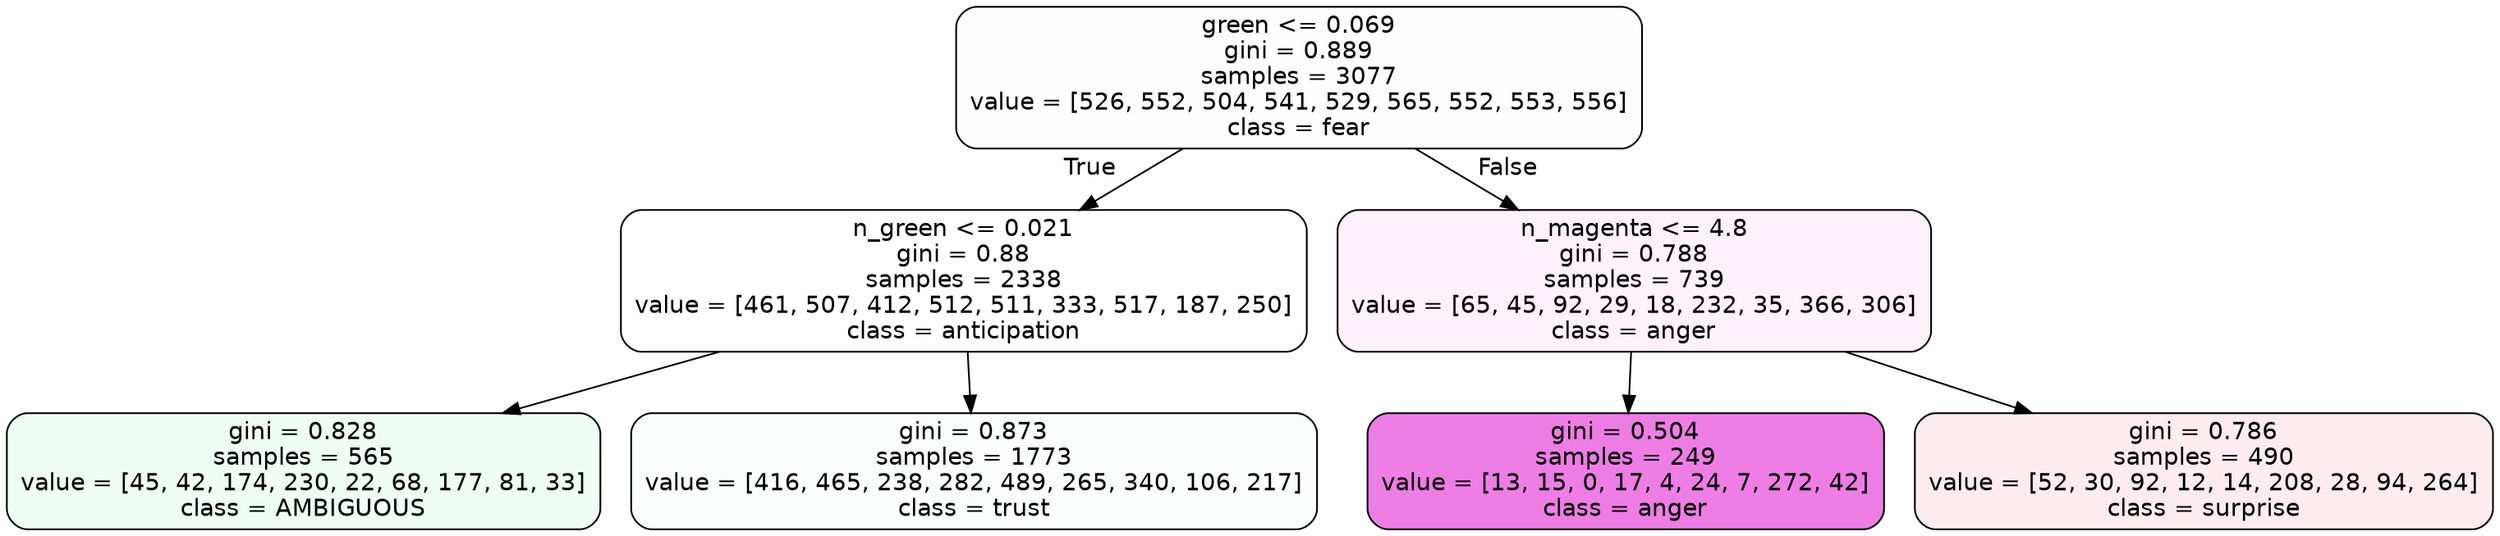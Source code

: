 digraph Tree {
node [shape=box, style="filled, rounded", color="black", fontname=helvetica] ;
edge [fontname=helvetica] ;
0 [label="green <= 0.069\ngini = 0.889\nsamples = 3077\nvalue = [526, 552, 504, 541, 529, 565, 552, 553, 556]\nclass = fear", fillcolor="#3964e501"] ;
1 [label="n_green <= 0.021\ngini = 0.88\nsamples = 2338\nvalue = [461, 507, 412, 512, 511, 333, 517, 187, 250]\nclass = anticipation", fillcolor="#8139e500"] ;
0 -> 1 [labeldistance=2.5, labelangle=45, headlabel="True"] ;
2 [label="gini = 0.828\nsamples = 565\nvalue = [45, 42, 174, 230, 22, 68, 177, 81, 33]\nclass = AMBIGUOUS", fillcolor="#39e58113"] ;
1 -> 2 ;
3 [label="gini = 0.873\nsamples = 1773\nvalue = [416, 465, 238, 282, 489, 265, 340, 106, 217]\nclass = trust", fillcolor="#39d7e503"] ;
1 -> 3 ;
4 [label="n_magenta <= 4.8\ngini = 0.788\nsamples = 739\nvalue = [65, 45, 92, 29, 18, 232, 35, 366, 306]\nclass = anger", fillcolor="#e539d711"] ;
0 -> 4 [labeldistance=2.5, labelangle=-45, headlabel="False"] ;
5 [label="gini = 0.504\nsamples = 249\nvalue = [13, 15, 0, 17, 4, 24, 7, 272, 42]\nclass = anger", fillcolor="#e539d7a7"] ;
4 -> 5 ;
6 [label="gini = 0.786\nsamples = 490\nvalue = [52, 30, 92, 12, 14, 208, 28, 94, 264]\nclass = surprise", fillcolor="#e5396418"] ;
4 -> 6 ;
}
